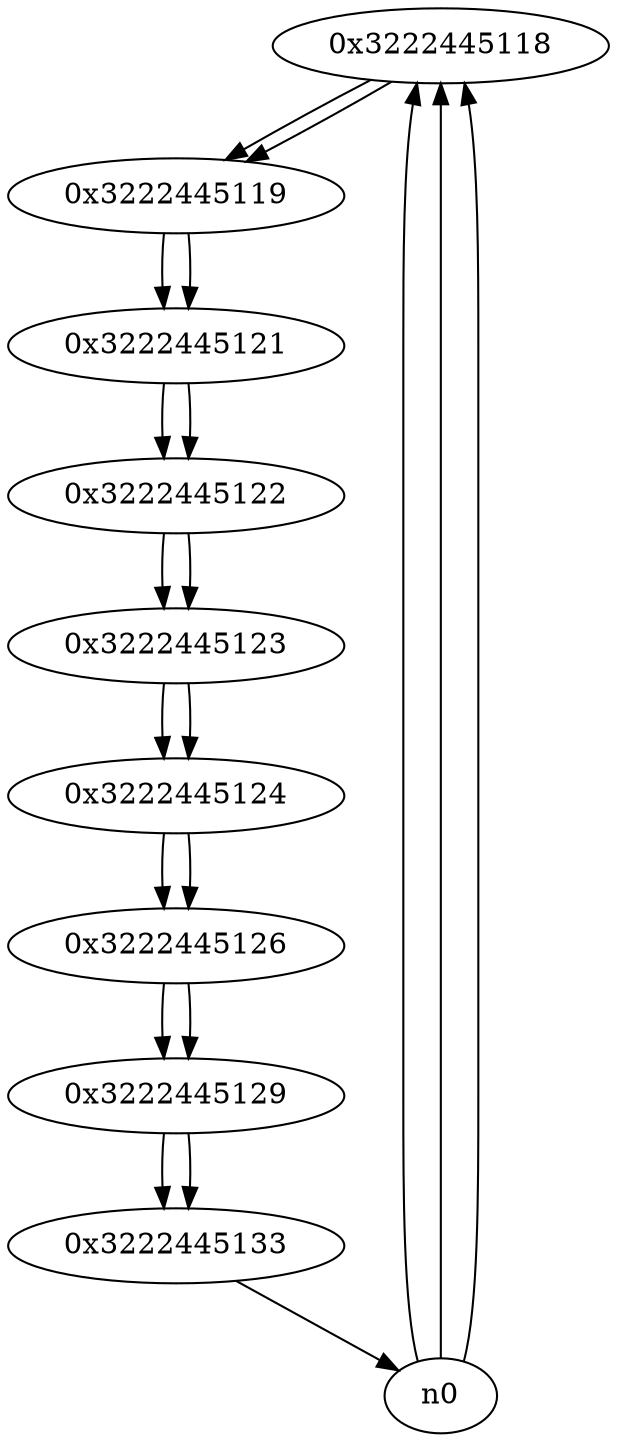 digraph G{
/* nodes */
  n1 [label="0x3222445118"]
  n2 [label="0x3222445119"]
  n3 [label="0x3222445121"]
  n4 [label="0x3222445122"]
  n5 [label="0x3222445123"]
  n6 [label="0x3222445124"]
  n7 [label="0x3222445126"]
  n8 [label="0x3222445129"]
  n9 [label="0x3222445133"]
/* edges */
n1 -> n2;
n0 -> n1;
n0 -> n1;
n0 -> n1;
n2 -> n3;
n1 -> n2;
n3 -> n4;
n2 -> n3;
n4 -> n5;
n3 -> n4;
n5 -> n6;
n4 -> n5;
n6 -> n7;
n5 -> n6;
n7 -> n8;
n6 -> n7;
n8 -> n9;
n7 -> n8;
n9 -> n0;
n8 -> n9;
}
